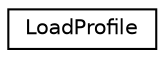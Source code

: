 digraph "Graphical Class Hierarchy"
{
 // LATEX_PDF_SIZE
  edge [fontname="Helvetica",fontsize="10",labelfontname="Helvetica",labelfontsize="10"];
  node [fontname="Helvetica",fontsize="10",shape=record];
  rankdir="LR";
  Node0 [label="LoadProfile",height=0.2,width=0.4,color="black", fillcolor="white", style="filled",URL="$struct_load_profile.html",tooltip=" "];
}
